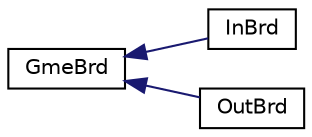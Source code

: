 digraph "Graphical Class Hierarchy"
{
 // LATEX_PDF_SIZE
  edge [fontname="Helvetica",fontsize="10",labelfontname="Helvetica",labelfontsize="10"];
  node [fontname="Helvetica",fontsize="10",shape=record];
  rankdir="LR";
  Node0 [label="GmeBrd",height=0.2,width=0.4,color="black", fillcolor="white", style="filled",URL="$class_gme_brd.html",tooltip=" "];
  Node0 -> Node1 [dir="back",color="midnightblue",fontsize="10",style="solid",fontname="Helvetica"];
  Node1 [label="InBrd",height=0.2,width=0.4,color="black", fillcolor="white", style="filled",URL="$class_in_brd.html",tooltip=" "];
  Node0 -> Node2 [dir="back",color="midnightblue",fontsize="10",style="solid",fontname="Helvetica"];
  Node2 [label="OutBrd",height=0.2,width=0.4,color="black", fillcolor="white", style="filled",URL="$class_out_brd.html",tooltip=" "];
}
